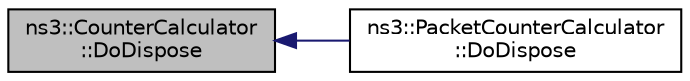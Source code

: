 digraph "ns3::CounterCalculator::DoDispose"
{
  edge [fontname="Helvetica",fontsize="10",labelfontname="Helvetica",labelfontsize="10"];
  node [fontname="Helvetica",fontsize="10",shape=record];
  rankdir="LR";
  Node1 [label="ns3::CounterCalculator\l::DoDispose",height=0.2,width=0.4,color="black", fillcolor="grey75", style="filled", fontcolor="black"];
  Node1 -> Node2 [dir="back",color="midnightblue",fontsize="10",style="solid"];
  Node2 [label="ns3::PacketCounterCalculator\l::DoDispose",height=0.2,width=0.4,color="black", fillcolor="white", style="filled",URL="$d1/df2/classns3_1_1PacketCounterCalculator.html#a6bafe4ee2c1ab84bdf42ab7c89025afd"];
}
